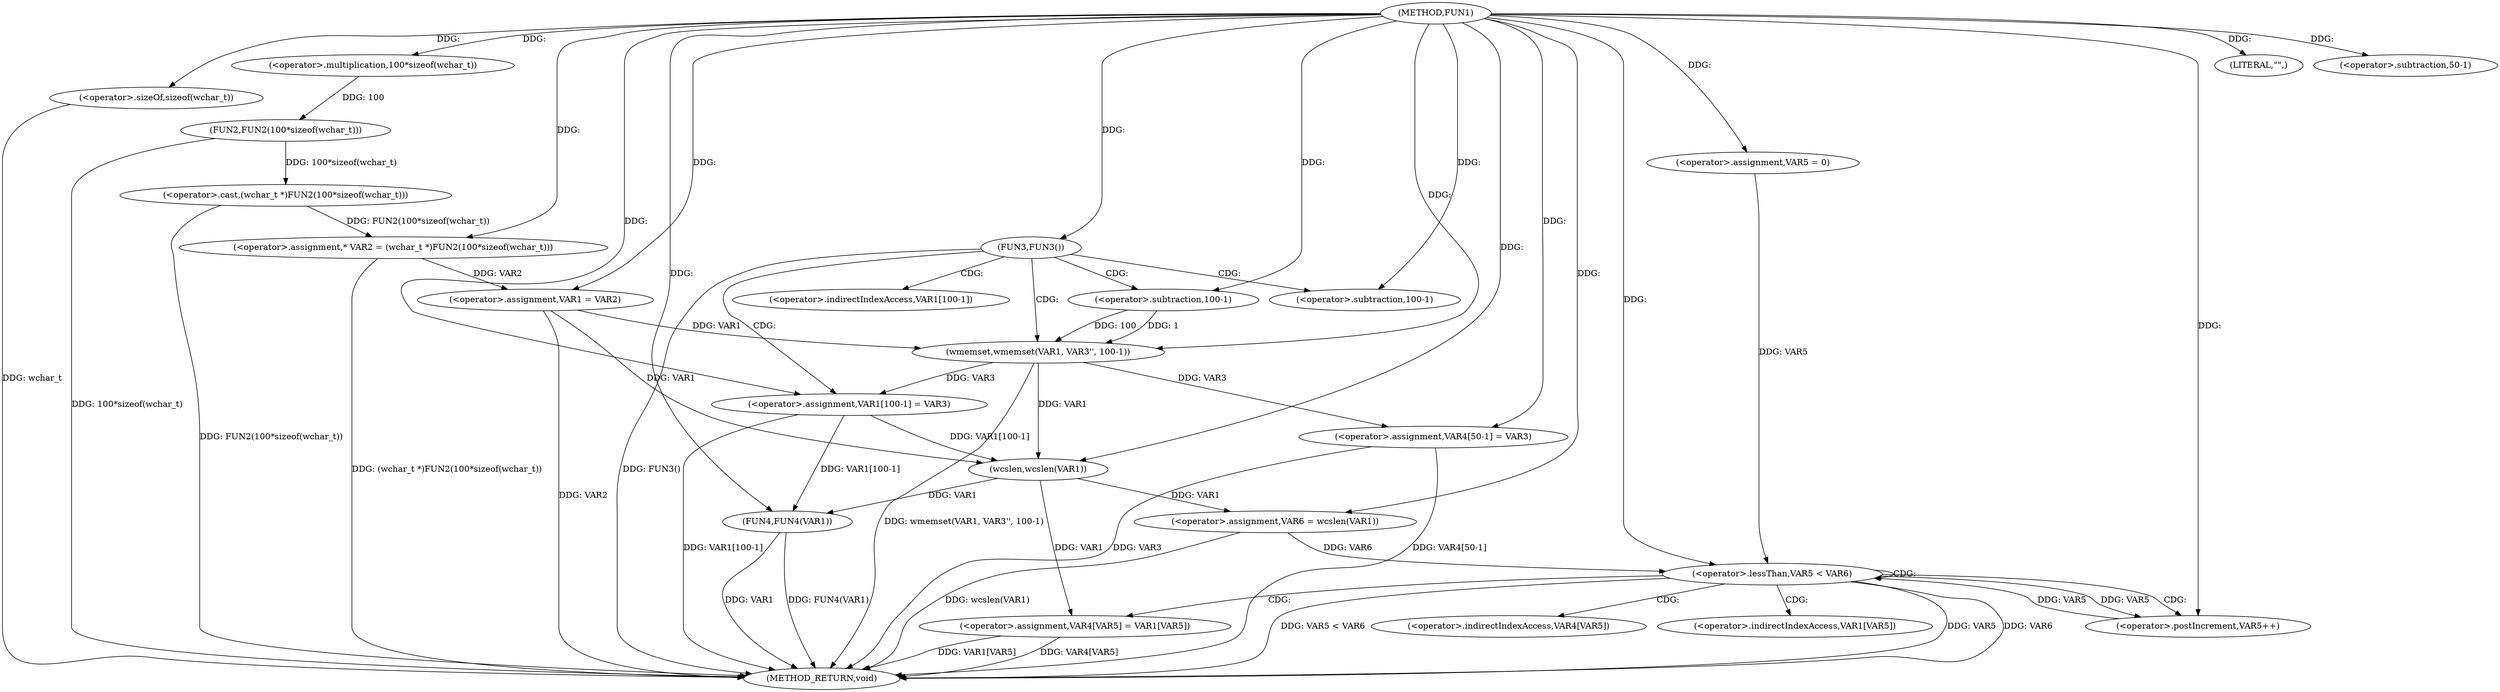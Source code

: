 digraph FUN1 {  
"1000100" [label = "(METHOD,FUN1)" ]
"1000166" [label = "(METHOD_RETURN,void)" ]
"1000104" [label = "(<operator>.assignment,* VAR2 = (wchar_t *)FUN2(100*sizeof(wchar_t)))" ]
"1000106" [label = "(<operator>.cast,(wchar_t *)FUN2(100*sizeof(wchar_t)))" ]
"1000108" [label = "(FUN2,FUN2(100*sizeof(wchar_t)))" ]
"1000109" [label = "(<operator>.multiplication,100*sizeof(wchar_t))" ]
"1000111" [label = "(<operator>.sizeOf,sizeof(wchar_t))" ]
"1000113" [label = "(<operator>.assignment,VAR1 = VAR2)" ]
"1000117" [label = "(FUN3,FUN3())" ]
"1000119" [label = "(wmemset,wmemset(VAR1, VAR3'', 100-1))" ]
"1000122" [label = "(<operator>.subtraction,100-1)" ]
"1000125" [label = "(<operator>.assignment,VAR1[100-1] = VAR3)" ]
"1000128" [label = "(<operator>.subtraction,100-1)" ]
"1000133" [label = "(LITERAL,\"\",)" ]
"1000136" [label = "(<operator>.assignment,VAR6 = wcslen(VAR1))" ]
"1000138" [label = "(wcslen,wcslen(VAR1))" ]
"1000141" [label = "(<operator>.assignment,VAR5 = 0)" ]
"1000144" [label = "(<operator>.lessThan,VAR5 < VAR6)" ]
"1000147" [label = "(<operator>.postIncrement,VAR5++)" ]
"1000150" [label = "(<operator>.assignment,VAR4[VAR5] = VAR1[VAR5])" ]
"1000157" [label = "(<operator>.assignment,VAR4[50-1] = VAR3)" ]
"1000160" [label = "(<operator>.subtraction,50-1)" ]
"1000164" [label = "(FUN4,FUN4(VAR1))" ]
"1000126" [label = "(<operator>.indirectIndexAccess,VAR1[100-1])" ]
"1000151" [label = "(<operator>.indirectIndexAccess,VAR4[VAR5])" ]
"1000154" [label = "(<operator>.indirectIndexAccess,VAR1[VAR5])" ]
  "1000117" -> "1000166"  [ label = "DDG: FUN3()"] 
  "1000106" -> "1000166"  [ label = "DDG: FUN2(100*sizeof(wchar_t))"] 
  "1000150" -> "1000166"  [ label = "DDG: VAR4[VAR5]"] 
  "1000113" -> "1000166"  [ label = "DDG: VAR2"] 
  "1000111" -> "1000166"  [ label = "DDG: wchar_t"] 
  "1000150" -> "1000166"  [ label = "DDG: VAR1[VAR5]"] 
  "1000119" -> "1000166"  [ label = "DDG: wmemset(VAR1, VAR3'', 100-1)"] 
  "1000164" -> "1000166"  [ label = "DDG: VAR1"] 
  "1000164" -> "1000166"  [ label = "DDG: FUN4(VAR1)"] 
  "1000125" -> "1000166"  [ label = "DDG: VAR1[100-1]"] 
  "1000157" -> "1000166"  [ label = "DDG: VAR4[50-1]"] 
  "1000144" -> "1000166"  [ label = "DDG: VAR5 < VAR6"] 
  "1000144" -> "1000166"  [ label = "DDG: VAR5"] 
  "1000136" -> "1000166"  [ label = "DDG: wcslen(VAR1)"] 
  "1000157" -> "1000166"  [ label = "DDG: VAR3"] 
  "1000144" -> "1000166"  [ label = "DDG: VAR6"] 
  "1000104" -> "1000166"  [ label = "DDG: (wchar_t *)FUN2(100*sizeof(wchar_t))"] 
  "1000108" -> "1000166"  [ label = "DDG: 100*sizeof(wchar_t)"] 
  "1000106" -> "1000104"  [ label = "DDG: FUN2(100*sizeof(wchar_t))"] 
  "1000100" -> "1000104"  [ label = "DDG: "] 
  "1000108" -> "1000106"  [ label = "DDG: 100*sizeof(wchar_t)"] 
  "1000109" -> "1000108"  [ label = "DDG: 100"] 
  "1000100" -> "1000109"  [ label = "DDG: "] 
  "1000100" -> "1000111"  [ label = "DDG: "] 
  "1000104" -> "1000113"  [ label = "DDG: VAR2"] 
  "1000100" -> "1000113"  [ label = "DDG: "] 
  "1000100" -> "1000117"  [ label = "DDG: "] 
  "1000113" -> "1000119"  [ label = "DDG: VAR1"] 
  "1000100" -> "1000119"  [ label = "DDG: "] 
  "1000122" -> "1000119"  [ label = "DDG: 100"] 
  "1000122" -> "1000119"  [ label = "DDG: 1"] 
  "1000100" -> "1000122"  [ label = "DDG: "] 
  "1000119" -> "1000125"  [ label = "DDG: VAR3"] 
  "1000100" -> "1000125"  [ label = "DDG: "] 
  "1000100" -> "1000128"  [ label = "DDG: "] 
  "1000100" -> "1000133"  [ label = "DDG: "] 
  "1000138" -> "1000136"  [ label = "DDG: VAR1"] 
  "1000100" -> "1000136"  [ label = "DDG: "] 
  "1000125" -> "1000138"  [ label = "DDG: VAR1[100-1]"] 
  "1000113" -> "1000138"  [ label = "DDG: VAR1"] 
  "1000119" -> "1000138"  [ label = "DDG: VAR1"] 
  "1000100" -> "1000138"  [ label = "DDG: "] 
  "1000100" -> "1000141"  [ label = "DDG: "] 
  "1000141" -> "1000144"  [ label = "DDG: VAR5"] 
  "1000147" -> "1000144"  [ label = "DDG: VAR5"] 
  "1000100" -> "1000144"  [ label = "DDG: "] 
  "1000136" -> "1000144"  [ label = "DDG: VAR6"] 
  "1000144" -> "1000147"  [ label = "DDG: VAR5"] 
  "1000100" -> "1000147"  [ label = "DDG: "] 
  "1000138" -> "1000150"  [ label = "DDG: VAR1"] 
  "1000100" -> "1000157"  [ label = "DDG: "] 
  "1000119" -> "1000157"  [ label = "DDG: VAR3"] 
  "1000100" -> "1000160"  [ label = "DDG: "] 
  "1000125" -> "1000164"  [ label = "DDG: VAR1[100-1]"] 
  "1000138" -> "1000164"  [ label = "DDG: VAR1"] 
  "1000100" -> "1000164"  [ label = "DDG: "] 
  "1000117" -> "1000125"  [ label = "CDG: "] 
  "1000117" -> "1000126"  [ label = "CDG: "] 
  "1000117" -> "1000128"  [ label = "CDG: "] 
  "1000117" -> "1000119"  [ label = "CDG: "] 
  "1000117" -> "1000122"  [ label = "CDG: "] 
  "1000144" -> "1000154"  [ label = "CDG: "] 
  "1000144" -> "1000147"  [ label = "CDG: "] 
  "1000144" -> "1000151"  [ label = "CDG: "] 
  "1000144" -> "1000150"  [ label = "CDG: "] 
  "1000144" -> "1000144"  [ label = "CDG: "] 
}
